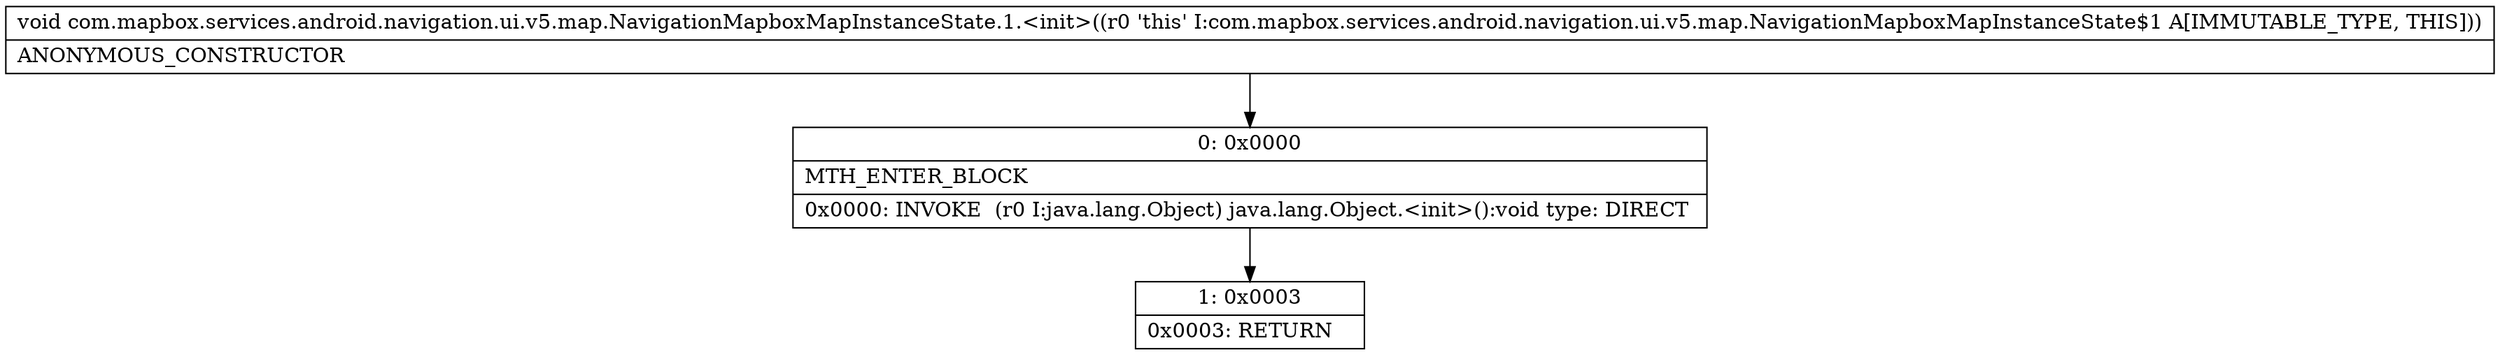 digraph "CFG forcom.mapbox.services.android.navigation.ui.v5.map.NavigationMapboxMapInstanceState.1.\<init\>()V" {
Node_0 [shape=record,label="{0\:\ 0x0000|MTH_ENTER_BLOCK\l|0x0000: INVOKE  (r0 I:java.lang.Object) java.lang.Object.\<init\>():void type: DIRECT \l}"];
Node_1 [shape=record,label="{1\:\ 0x0003|0x0003: RETURN   \l}"];
MethodNode[shape=record,label="{void com.mapbox.services.android.navigation.ui.v5.map.NavigationMapboxMapInstanceState.1.\<init\>((r0 'this' I:com.mapbox.services.android.navigation.ui.v5.map.NavigationMapboxMapInstanceState$1 A[IMMUTABLE_TYPE, THIS]))  | ANONYMOUS_CONSTRUCTOR\l}"];
MethodNode -> Node_0;
Node_0 -> Node_1;
}

